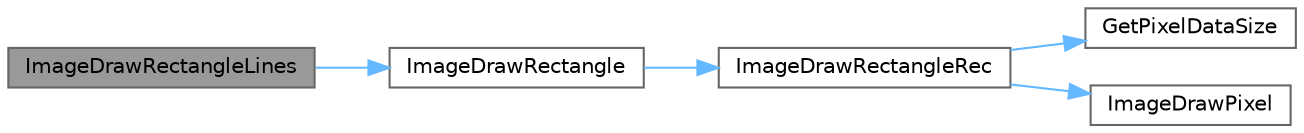 digraph "ImageDrawRectangleLines"
{
 // LATEX_PDF_SIZE
  bgcolor="transparent";
  edge [fontname=Helvetica,fontsize=10,labelfontname=Helvetica,labelfontsize=10];
  node [fontname=Helvetica,fontsize=10,shape=box,height=0.2,width=0.4];
  rankdir="LR";
  Node1 [id="Node000001",label="ImageDrawRectangleLines",height=0.2,width=0.4,color="gray40", fillcolor="grey60", style="filled", fontcolor="black",tooltip=" "];
  Node1 -> Node2 [id="edge5_Node000001_Node000002",color="steelblue1",style="solid",tooltip=" "];
  Node2 [id="Node000002",label="ImageDrawRectangle",height=0.2,width=0.4,color="grey40", fillcolor="white", style="filled",URL="$_classes_2lib_2rtextures_8c.html#ab45eef6b79d6afc7180fee2a100ac201",tooltip=" "];
  Node2 -> Node3 [id="edge6_Node000002_Node000003",color="steelblue1",style="solid",tooltip=" "];
  Node3 [id="Node000003",label="ImageDrawRectangleRec",height=0.2,width=0.4,color="grey40", fillcolor="white", style="filled",URL="$_classes_2lib_2rtextures_8c.html#ae649820e72d6f655b1c03f5bbf8fa154",tooltip=" "];
  Node3 -> Node4 [id="edge7_Node000003_Node000004",color="steelblue1",style="solid",tooltip=" "];
  Node4 [id="Node000004",label="GetPixelDataSize",height=0.2,width=0.4,color="grey40", fillcolor="white", style="filled",URL="$_classes_2lib_2rtextures_8c.html#a15e73d306b425330ecdd9a338d609b17",tooltip=" "];
  Node3 -> Node5 [id="edge8_Node000003_Node000005",color="steelblue1",style="solid",tooltip=" "];
  Node5 [id="Node000005",label="ImageDrawPixel",height=0.2,width=0.4,color="grey40", fillcolor="white", style="filled",URL="$_classes_2lib_2rtextures_8c.html#a43a73583da2458c7a2beb33ed4468aeb",tooltip=" "];
}
